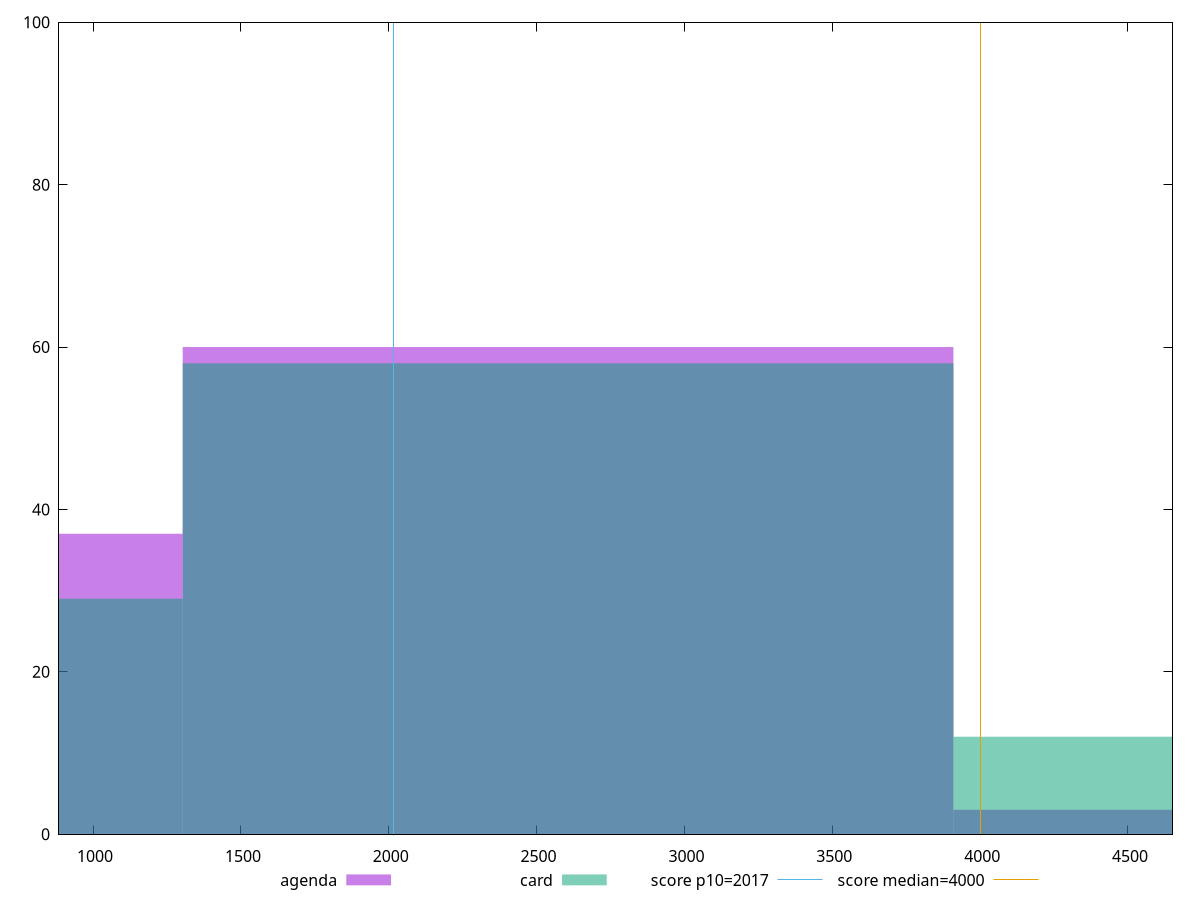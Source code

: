 reset

$agenda <<EOF
2606.423622132668 60
0 37
5212.847244265336 3
EOF

$card <<EOF
2606.423622132668 58
0 29
5212.847244265336 12
EOF

set key outside below
set boxwidth 2606.423622132668
set xrange [884.8759999999999:4650.531999999999]
set yrange [0:100]
set trange [0:100]
set style fill transparent solid 0.5 noborder

set parametric
set terminal svg size 640, 500 enhanced background rgb 'white'
set output "reports/report_00027_2021-02-24T12-40-31.850Z/mainthread-work-breakdown/comparison/histogram/1_vs_2.svg"

plot $agenda title "agenda" with boxes, \
     $card title "card" with boxes, \
     2017,t title "score p10=2017", \
     4000,t title "score median=4000"

reset
